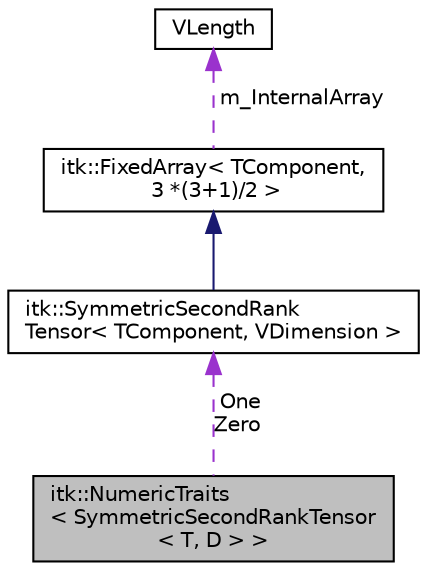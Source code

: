 digraph "itk::NumericTraits&lt; SymmetricSecondRankTensor&lt; T, D &gt; &gt;"
{
 // LATEX_PDF_SIZE
  edge [fontname="Helvetica",fontsize="10",labelfontname="Helvetica",labelfontsize="10"];
  node [fontname="Helvetica",fontsize="10",shape=record];
  Node1 [label="itk::NumericTraits\l\< SymmetricSecondRankTensor\l\< T, D \> \>",height=0.2,width=0.4,color="black", fillcolor="grey75", style="filled", fontcolor="black",tooltip="Define numeric traits for SymmetricSecondRankTensor."];
  Node2 -> Node1 [dir="back",color="darkorchid3",fontsize="10",style="dashed",label=" One\nZero" ,fontname="Helvetica"];
  Node2 [label="itk::SymmetricSecondRank\lTensor\< TComponent, VDimension \>",height=0.2,width=0.4,color="black", fillcolor="white", style="filled",URL="$classitk_1_1SymmetricSecondRankTensor.html",tooltip="Represent a symmetric tensor of second rank."];
  Node3 -> Node2 [dir="back",color="midnightblue",fontsize="10",style="solid",fontname="Helvetica"];
  Node3 [label="itk::FixedArray\< TComponent,\l 3 *(3+1)/2 \>",height=0.2,width=0.4,color="black", fillcolor="white", style="filled",URL="$classitk_1_1FixedArray.html",tooltip=" "];
  Node4 -> Node3 [dir="back",color="darkorchid3",fontsize="10",style="dashed",label=" m_InternalArray" ,fontname="Helvetica"];
  Node4 [label="VLength",height=0.2,width=0.4,color="black", fillcolor="white", style="filled",URL="$classVLength.html",tooltip=" "];
}
